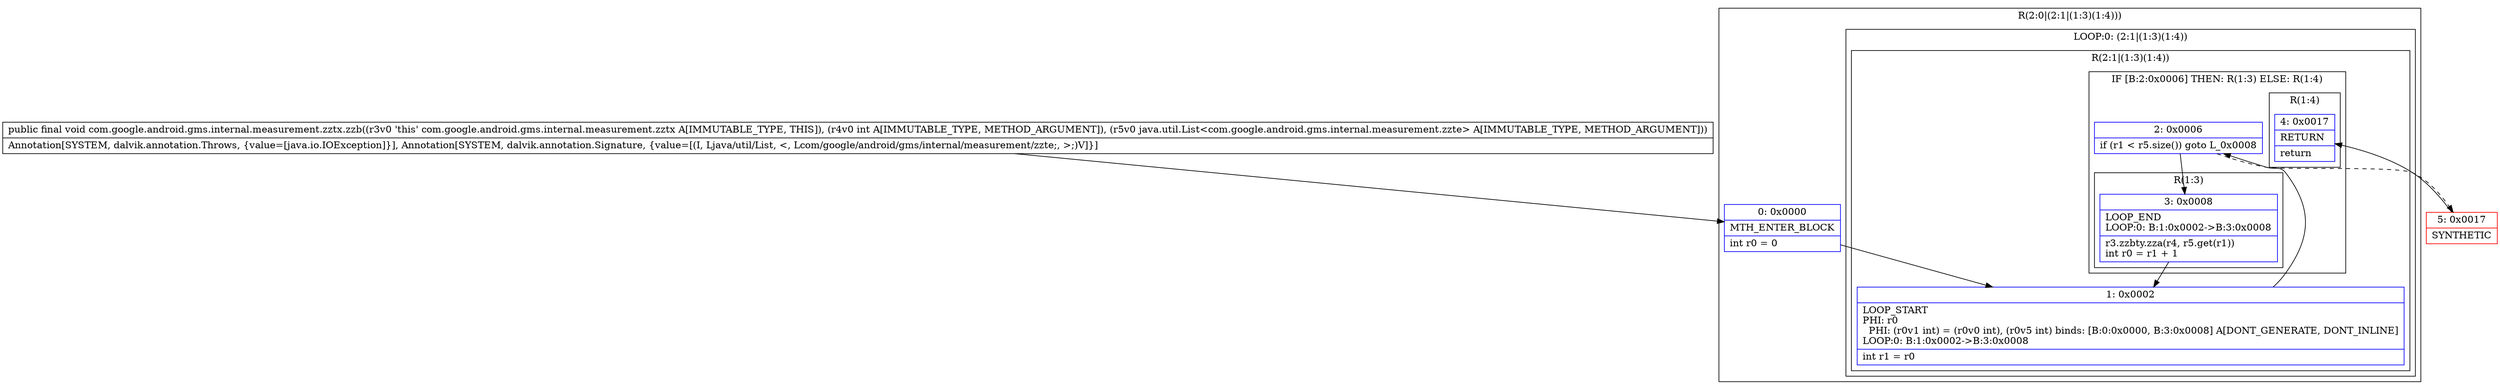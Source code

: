 digraph "CFG forcom.google.android.gms.internal.measurement.zztx.zzb(ILjava\/util\/List;)V" {
subgraph cluster_Region_1093331649 {
label = "R(2:0|(2:1|(1:3)(1:4)))";
node [shape=record,color=blue];
Node_0 [shape=record,label="{0\:\ 0x0000|MTH_ENTER_BLOCK\l|int r0 = 0\l}"];
subgraph cluster_LoopRegion_664365909 {
label = "LOOP:0: (2:1|(1:3)(1:4))";
node [shape=record,color=blue];
subgraph cluster_Region_1542245647 {
label = "R(2:1|(1:3)(1:4))";
node [shape=record,color=blue];
Node_1 [shape=record,label="{1\:\ 0x0002|LOOP_START\lPHI: r0 \l  PHI: (r0v1 int) = (r0v0 int), (r0v5 int) binds: [B:0:0x0000, B:3:0x0008] A[DONT_GENERATE, DONT_INLINE]\lLOOP:0: B:1:0x0002\-\>B:3:0x0008\l|int r1 = r0\l}"];
subgraph cluster_IfRegion_149452806 {
label = "IF [B:2:0x0006] THEN: R(1:3) ELSE: R(1:4)";
node [shape=record,color=blue];
Node_2 [shape=record,label="{2\:\ 0x0006|if (r1 \< r5.size()) goto L_0x0008\l}"];
subgraph cluster_Region_194753643 {
label = "R(1:3)";
node [shape=record,color=blue];
Node_3 [shape=record,label="{3\:\ 0x0008|LOOP_END\lLOOP:0: B:1:0x0002\-\>B:3:0x0008\l|r3.zzbty.zza(r4, r5.get(r1))\lint r0 = r1 + 1\l}"];
}
subgraph cluster_Region_535399337 {
label = "R(1:4)";
node [shape=record,color=blue];
Node_4 [shape=record,label="{4\:\ 0x0017|RETURN\l|return\l}"];
}
}
}
}
}
Node_5 [shape=record,color=red,label="{5\:\ 0x0017|SYNTHETIC\l}"];
MethodNode[shape=record,label="{public final void com.google.android.gms.internal.measurement.zztx.zzb((r3v0 'this' com.google.android.gms.internal.measurement.zztx A[IMMUTABLE_TYPE, THIS]), (r4v0 int A[IMMUTABLE_TYPE, METHOD_ARGUMENT]), (r5v0 java.util.List\<com.google.android.gms.internal.measurement.zzte\> A[IMMUTABLE_TYPE, METHOD_ARGUMENT]))  | Annotation[SYSTEM, dalvik.annotation.Throws, \{value=[java.io.IOException]\}], Annotation[SYSTEM, dalvik.annotation.Signature, \{value=[(I, Ljava\/util\/List, \<, Lcom\/google\/android\/gms\/internal\/measurement\/zzte;, \>;)V]\}]\l}"];
MethodNode -> Node_0;
Node_0 -> Node_1;
Node_1 -> Node_2;
Node_2 -> Node_3;
Node_2 -> Node_5[style=dashed];
Node_3 -> Node_1;
Node_5 -> Node_4;
}

